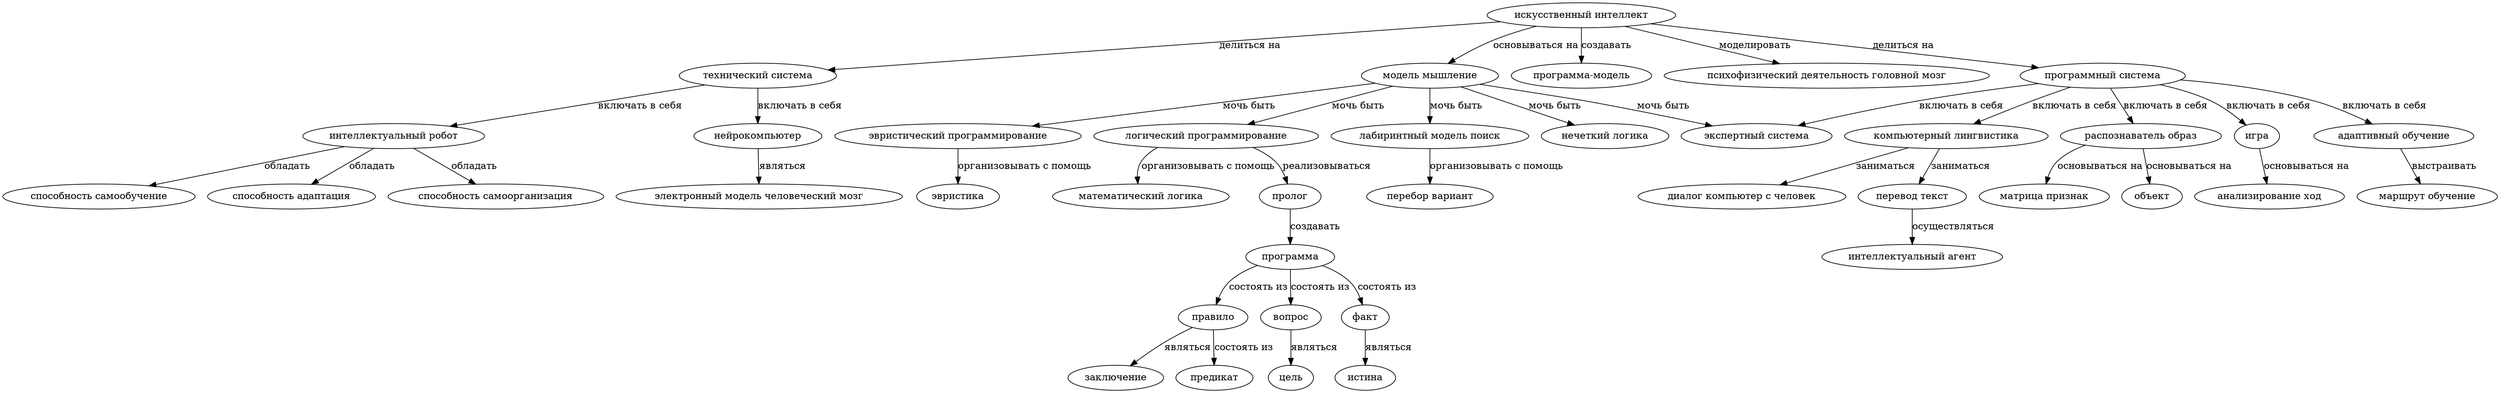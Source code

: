 digraph g {
"технический система" -> "интеллектуальный робот" [label="включать в себя"]"модель мышление" -> "эвристический программирование" [label="мочь быть"]"искусственный интеллект" -> "программа-модель" [label="создавать"]"модель мышление" -> "логический программирование" [label="мочь быть"]"компьютерный лингвистика" -> "диалог компьютер с человек" [label="заниматься"]"интеллектуальный робот" -> "способность самообучение" [label="обладать"]"правило" -> "заключение" [label="являться"]"вопрос" -> "цель" [label="являться"]"логический программирование" -> "математический логика" [label="организовывать с помощь"]"компьютерный лингвистика" -> "перевод текст" [label="заниматься"]"правило" -> "предикат" [label="состоять из"]"искусственный интеллект" -> "психофизический деятельность головной мозг" [label="моделировать"]"распознаватель образ" -> "матрица признак" [label="основываться на"]"программный система" -> "распознаватель образ" [label="включать в себя"]"программный система" -> "игра" [label="включать в себя"]"логический программирование" -> "пролог" [label="реализовываться"]"модель мышление" -> "лабиринтный модель поиск" [label="мочь быть"]"программа" -> "правило" [label="состоять из"]"искусственный интеллект" -> "модель мышление" [label="основываться на"]"лабиринтный модель поиск" -> "перебор вариант" [label="организовывать с помощь"]"интеллектуальный робот" -> "способность адаптация" [label="обладать"]"программа" -> "факт" [label="состоять из"]"искусственный интеллект" -> "технический система" [label="делиться на"]"искусственный интеллект" -> "программный система" [label="делиться на"]"факт" -> "истина" [label="являться"]"пролог" -> "программа" [label="создавать"]"игра" -> "анализирование ход" [label="основываться на"]"адаптивный обучение" -> "маршрут обучение" [label="выстраивать"]"нейрокомпьютер" -> "электронный модель человеческий мозг" [label="являться"]"модель мышление" -> "нечеткий логика" [label="мочь быть"]"перевод текст" -> "интеллектуальный агент" [label="осуществляться"]"технический система" -> "нейрокомпьютер" [label="включать в себя"]"эвристический программирование" -> "эвристика" [label="организовывать с помощь"]"модель мышление" -> "экспертный система" [label="мочь быть"]"программа" -> "вопрос" [label="состоять из"]"программный система" -> "адаптивный обучение" [label="включать в себя"]"программный система" -> "компьютерный лингвистика" [label="включать в себя"]"программный система" -> "экспертный система" [label="включать в себя"]"распознаватель образ" -> "объект" [label="основываться на"]"интеллектуальный робот" -> "способность самоорганизация" [label="обладать"]}
